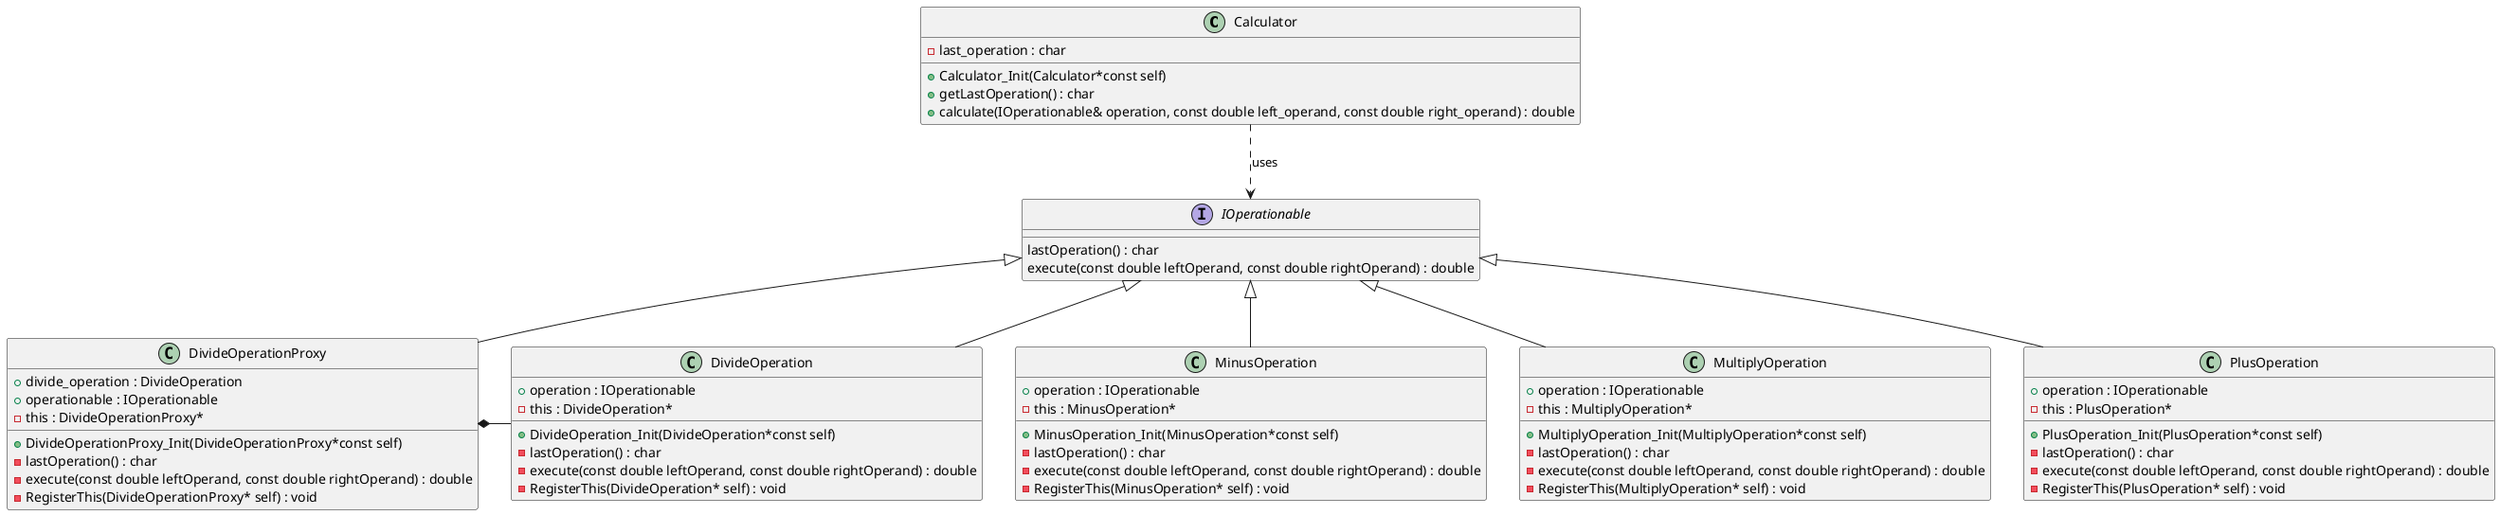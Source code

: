 @startuml





/' Objects '/

class Calculator {
	+Calculator_Init(Calculator*const self)
	+getLastOperation() : char
	+calculate(IOperationable& operation, const double left_operand, const double right_operand) : double
	- last_operation : char
}


class DivideOperation {
	+DivideOperation_Init(DivideOperation*const self)
	+operation : IOperationable
	-this : DivideOperation*
	-lastOperation() : char
	-execute(const double leftOperand, const double rightOperand) : double
    -RegisterThis(DivideOperation* self) : void
}


class DivideOperationProxy {
	+DivideOperationProxy_Init(DivideOperationProxy*const self)
	+divide_operation : DivideOperation
    +operationable : IOperationable
	-this : DivideOperationProxy*
	-lastOperation() : char
	-execute(const double leftOperand, const double rightOperand) : double
    -RegisterThis(DivideOperationProxy* self) : void
}


interface IOperationable {
	lastOperation() : char
	execute(const double leftOperand, const double rightOperand) : double
}


class MinusOperation {
	+MinusOperation_Init(MinusOperation*const self)
	+operation : IOperationable
	-this : MinusOperation*
	-lastOperation() : char
	-execute(const double leftOperand, const double rightOperand) : double
    -RegisterThis(MinusOperation* self) : void
}


class MultiplyOperation {
	+MultiplyOperation_Init(MultiplyOperation*const self)
	+operation : IOperationable
	-this : MultiplyOperation*
	-lastOperation() : char
	-execute(const double leftOperand, const double rightOperand) : double
    -RegisterThis(MultiplyOperation* self) : void
}


class PlusOperation {
	+PlusOperation_Init(PlusOperation*const self)
	+operation : IOperationable
	-this : PlusOperation*
	-lastOperation() : char
	-execute(const double leftOperand, const double rightOperand) : double
    -RegisterThis(PlusOperation* self) : void
}





/' Inheritance relationships '/

IOperationable <|-- DivideOperation


IOperationable <|-- DivideOperationProxy


IOperationable <|-- MinusOperation


IOperationable <|-- MultiplyOperation


IOperationable <|-- PlusOperation

Calculator ..> IOperationable : uses





/' Aggregation relationships '/

DivideOperationProxy *- DivideOperation





@enduml
